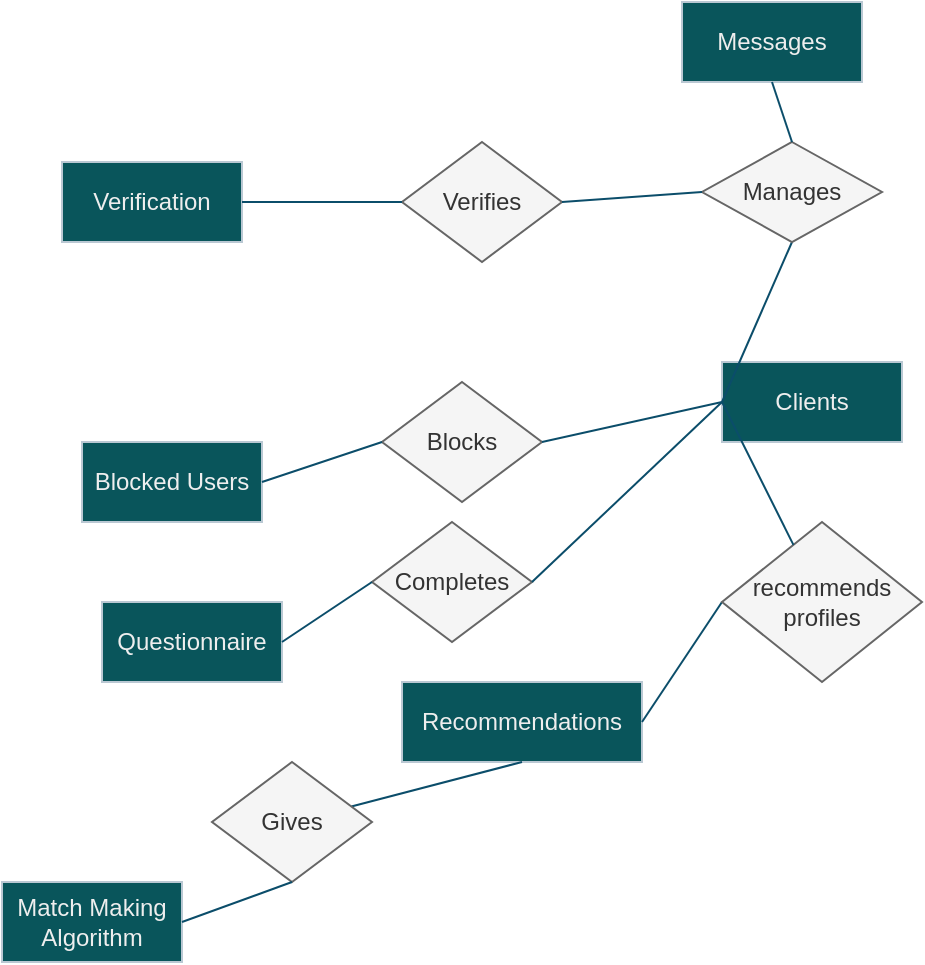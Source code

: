 <mxfile version="20.8.10" type="github">
  <diagram id="R2lEEEUBdFMjLlhIrx00" name="Page-1">
    <mxGraphModel dx="1050" dy="549" grid="1" gridSize="10" guides="1" tooltips="1" connect="1" arrows="1" fold="1" page="1" pageScale="1" pageWidth="850" pageHeight="1100" math="0" shadow="0" extFonts="Permanent Marker^https://fonts.googleapis.com/css?family=Permanent+Marker">
      <root>
        <mxCell id="0" />
        <mxCell id="1" parent="0" />
        <mxCell id="HUj7IY-rN3zVDBHXPgon-1" value="Clients" style="rounded=0;whiteSpace=wrap;html=1;labelBackgroundColor=none;fillColor=#09555B;strokeColor=#BAC8D3;fontColor=#EEEEEE;" parent="1" vertex="1">
          <mxGeometry x="680" y="350" width="90" height="40" as="geometry" />
        </mxCell>
        <mxCell id="HUj7IY-rN3zVDBHXPgon-3" value="Messages" style="rounded=0;whiteSpace=wrap;html=1;labelBackgroundColor=none;fillColor=#09555B;strokeColor=#BAC8D3;fontColor=#EEEEEE;" parent="1" vertex="1">
          <mxGeometry x="660" y="170" width="90" height="40" as="geometry" />
        </mxCell>
        <mxCell id="HUj7IY-rN3zVDBHXPgon-7" value="" style="endArrow=none;html=1;rounded=0;exitX=0;exitY=0.5;exitDx=0;exitDy=0;entryX=0.5;entryY=1;entryDx=0;entryDy=0;labelBackgroundColor=none;strokeColor=#0B4D6A;fontColor=default;" parent="1" source="HUj7IY-rN3zVDBHXPgon-1" target="HUj7IY-rN3zVDBHXPgon-8" edge="1">
          <mxGeometry width="50" height="50" relative="1" as="geometry">
            <mxPoint x="500" y="360" as="sourcePoint" />
            <mxPoint x="630" y="280" as="targetPoint" />
            <Array as="points" />
          </mxGeometry>
        </mxCell>
        <mxCell id="HUj7IY-rN3zVDBHXPgon-8" value="Manages" style="rhombus;whiteSpace=wrap;html=1;labelBackgroundColor=none;fillColor=#f5f5f5;strokeColor=#666666;fontColor=#333333;" parent="1" vertex="1">
          <mxGeometry x="670" y="240" width="90" height="50" as="geometry" />
        </mxCell>
        <mxCell id="HUj7IY-rN3zVDBHXPgon-9" value="" style="endArrow=none;html=1;rounded=0;entryX=0.5;entryY=0;entryDx=0;entryDy=0;exitX=0.5;exitY=1;exitDx=0;exitDy=0;labelBackgroundColor=none;strokeColor=#0B4D6A;fontColor=default;" parent="1" source="HUj7IY-rN3zVDBHXPgon-3" target="HUj7IY-rN3zVDBHXPgon-8" edge="1">
          <mxGeometry width="50" height="50" relative="1" as="geometry">
            <mxPoint x="500" y="360" as="sourcePoint" />
            <mxPoint x="550" y="310" as="targetPoint" />
          </mxGeometry>
        </mxCell>
        <mxCell id="HUj7IY-rN3zVDBHXPgon-10" value="Match Making Algorithm" style="rounded=0;whiteSpace=wrap;html=1;labelBackgroundColor=none;fillColor=#09555B;strokeColor=#BAC8D3;fontColor=#EEEEEE;" parent="1" vertex="1">
          <mxGeometry x="320" y="610" width="90" height="40" as="geometry" />
        </mxCell>
        <mxCell id="HUj7IY-rN3zVDBHXPgon-11" value="Recommendations" style="rounded=0;whiteSpace=wrap;html=1;labelBackgroundColor=none;fillColor=#09555B;strokeColor=#BAC8D3;fontColor=#EEEEEE;" parent="1" vertex="1">
          <mxGeometry x="520" y="510" width="120" height="40" as="geometry" />
        </mxCell>
        <mxCell id="HUj7IY-rN3zVDBHXPgon-12" value="" style="endArrow=none;html=1;rounded=0;exitX=0.5;exitY=1;exitDx=0;exitDy=0;labelBackgroundColor=none;strokeColor=#0B4D6A;fontColor=default;" parent="1" source="HUj7IY-rN3zVDBHXPgon-11" target="HUj7IY-rN3zVDBHXPgon-13" edge="1">
          <mxGeometry width="50" height="50" relative="1" as="geometry">
            <mxPoint x="380" y="510" as="sourcePoint" />
            <mxPoint x="220" y="480" as="targetPoint" />
          </mxGeometry>
        </mxCell>
        <mxCell id="HUj7IY-rN3zVDBHXPgon-13" value="Gives" style="rhombus;whiteSpace=wrap;html=1;labelBackgroundColor=none;fillColor=#f5f5f5;strokeColor=#666666;fontColor=#333333;" parent="1" vertex="1">
          <mxGeometry x="425" y="550" width="80" height="60" as="geometry" />
        </mxCell>
        <mxCell id="HUj7IY-rN3zVDBHXPgon-14" value="" style="endArrow=none;html=1;rounded=0;entryX=1;entryY=0.5;entryDx=0;entryDy=0;labelBackgroundColor=none;strokeColor=#0B4D6A;fontColor=default;exitX=0.5;exitY=1;exitDx=0;exitDy=0;" parent="1" source="HUj7IY-rN3zVDBHXPgon-13" target="HUj7IY-rN3zVDBHXPgon-10" edge="1">
          <mxGeometry width="50" height="50" relative="1" as="geometry">
            <mxPoint x="490" y="580" as="sourcePoint" />
            <mxPoint x="430" y="460" as="targetPoint" />
          </mxGeometry>
        </mxCell>
        <mxCell id="HUj7IY-rN3zVDBHXPgon-15" value="" style="endArrow=none;html=1;rounded=0;exitX=1;exitY=0.5;exitDx=0;exitDy=0;entryX=0;entryY=0.5;entryDx=0;entryDy=0;labelBackgroundColor=none;strokeColor=#0B4D6A;fontColor=default;" parent="1" source="HUj7IY-rN3zVDBHXPgon-11" target="HUj7IY-rN3zVDBHXPgon-16" edge="1">
          <mxGeometry width="50" height="50" relative="1" as="geometry">
            <mxPoint x="510" y="500" as="sourcePoint" />
            <mxPoint x="620" y="460" as="targetPoint" />
          </mxGeometry>
        </mxCell>
        <mxCell id="HUj7IY-rN3zVDBHXPgon-16" value="recommends profiles" style="rhombus;whiteSpace=wrap;html=1;labelBackgroundColor=none;fillColor=#f5f5f5;strokeColor=#666666;fontColor=#333333;" parent="1" vertex="1">
          <mxGeometry x="680" y="430" width="100" height="80" as="geometry" />
        </mxCell>
        <mxCell id="HUj7IY-rN3zVDBHXPgon-17" value="" style="endArrow=none;html=1;rounded=0;entryX=0;entryY=0.5;entryDx=0;entryDy=0;labelBackgroundColor=none;strokeColor=#0B4D6A;fontColor=default;" parent="1" source="HUj7IY-rN3zVDBHXPgon-16" target="HUj7IY-rN3zVDBHXPgon-1" edge="1">
          <mxGeometry width="50" height="50" relative="1" as="geometry">
            <mxPoint x="510" y="500" as="sourcePoint" />
            <mxPoint x="560" y="450" as="targetPoint" />
          </mxGeometry>
        </mxCell>
        <mxCell id="HUj7IY-rN3zVDBHXPgon-19" value="Blocked Users" style="rounded=0;whiteSpace=wrap;html=1;labelBackgroundColor=none;fillColor=#09555B;strokeColor=#BAC8D3;fontColor=#EEEEEE;" parent="1" vertex="1">
          <mxGeometry x="360" y="390" width="90" height="40" as="geometry" />
        </mxCell>
        <mxCell id="HUj7IY-rN3zVDBHXPgon-20" value="Blocks" style="rhombus;whiteSpace=wrap;html=1;labelBackgroundColor=none;fillColor=#f5f5f5;strokeColor=#666666;fontColor=#333333;" parent="1" vertex="1">
          <mxGeometry x="510" y="360" width="80" height="60" as="geometry" />
        </mxCell>
        <mxCell id="HUj7IY-rN3zVDBHXPgon-21" value="" style="endArrow=none;html=1;rounded=0;strokeColor=#0B4D6A;exitX=1;exitY=0.5;exitDx=0;exitDy=0;entryX=0;entryY=0.5;entryDx=0;entryDy=0;" parent="1" source="HUj7IY-rN3zVDBHXPgon-19" target="HUj7IY-rN3zVDBHXPgon-20" edge="1">
          <mxGeometry width="50" height="50" relative="1" as="geometry">
            <mxPoint x="470" y="470" as="sourcePoint" />
            <mxPoint x="520" y="420" as="targetPoint" />
          </mxGeometry>
        </mxCell>
        <mxCell id="HUj7IY-rN3zVDBHXPgon-22" value="" style="endArrow=none;html=1;rounded=0;strokeColor=#0B4D6A;exitX=1;exitY=0.5;exitDx=0;exitDy=0;entryX=0;entryY=0.5;entryDx=0;entryDy=0;" parent="1" source="HUj7IY-rN3zVDBHXPgon-20" target="HUj7IY-rN3zVDBHXPgon-1" edge="1">
          <mxGeometry width="50" height="50" relative="1" as="geometry">
            <mxPoint x="470" y="460" as="sourcePoint" />
            <mxPoint x="530" y="430" as="targetPoint" />
          </mxGeometry>
        </mxCell>
        <mxCell id="A1z5l9FXVLeg3MgY_pQ6-1" value="Questionnaire" style="rounded=0;whiteSpace=wrap;html=1;labelBackgroundColor=none;fillColor=#09555B;strokeColor=#BAC8D3;fontColor=#EEEEEE;" vertex="1" parent="1">
          <mxGeometry x="370" y="470" width="90" height="40" as="geometry" />
        </mxCell>
        <mxCell id="A1z5l9FXVLeg3MgY_pQ6-2" value="Completes" style="rhombus;whiteSpace=wrap;html=1;labelBackgroundColor=none;fillColor=#f5f5f5;strokeColor=#666666;fontColor=#333333;" vertex="1" parent="1">
          <mxGeometry x="505" y="430" width="80" height="60" as="geometry" />
        </mxCell>
        <mxCell id="A1z5l9FXVLeg3MgY_pQ6-3" value="" style="endArrow=none;html=1;rounded=0;strokeColor=#0B4D6A;exitX=1;exitY=0.5;exitDx=0;exitDy=0;entryX=0;entryY=0.5;entryDx=0;entryDy=0;" edge="1" parent="1" source="A1z5l9FXVLeg3MgY_pQ6-1" target="A1z5l9FXVLeg3MgY_pQ6-2">
          <mxGeometry width="50" height="50" relative="1" as="geometry">
            <mxPoint x="460" y="420" as="sourcePoint" />
            <mxPoint x="520" y="400" as="targetPoint" />
          </mxGeometry>
        </mxCell>
        <mxCell id="A1z5l9FXVLeg3MgY_pQ6-4" value="" style="endArrow=none;html=1;rounded=0;strokeColor=#0B4D6A;entryX=0;entryY=0.5;entryDx=0;entryDy=0;exitX=1;exitY=0.5;exitDx=0;exitDy=0;" edge="1" parent="1" source="A1z5l9FXVLeg3MgY_pQ6-2" target="HUj7IY-rN3zVDBHXPgon-1">
          <mxGeometry width="50" height="50" relative="1" as="geometry">
            <mxPoint x="470" y="430" as="sourcePoint" />
            <mxPoint x="530" y="410" as="targetPoint" />
          </mxGeometry>
        </mxCell>
        <mxCell id="A1z5l9FXVLeg3MgY_pQ6-6" value="Verification" style="rounded=0;whiteSpace=wrap;html=1;labelBackgroundColor=none;fillColor=#09555B;strokeColor=#BAC8D3;fontColor=#EEEEEE;" vertex="1" parent="1">
          <mxGeometry x="350" y="250" width="90" height="40" as="geometry" />
        </mxCell>
        <mxCell id="A1z5l9FXVLeg3MgY_pQ6-7" value="Verifies" style="rhombus;whiteSpace=wrap;html=1;labelBackgroundColor=none;fillColor=#f5f5f5;strokeColor=#666666;fontColor=#333333;" vertex="1" parent="1">
          <mxGeometry x="520" y="240" width="80" height="60" as="geometry" />
        </mxCell>
        <mxCell id="A1z5l9FXVLeg3MgY_pQ6-8" value="" style="endArrow=none;html=1;rounded=0;strokeColor=#0B4D6A;exitX=1;exitY=0.5;exitDx=0;exitDy=0;entryX=0;entryY=0.5;entryDx=0;entryDy=0;" edge="1" parent="1" source="A1z5l9FXVLeg3MgY_pQ6-6" target="A1z5l9FXVLeg3MgY_pQ6-7">
          <mxGeometry width="50" height="50" relative="1" as="geometry">
            <mxPoint x="400" y="400" as="sourcePoint" />
            <mxPoint x="450" y="350" as="targetPoint" />
          </mxGeometry>
        </mxCell>
        <mxCell id="A1z5l9FXVLeg3MgY_pQ6-9" value="" style="endArrow=none;html=1;rounded=0;strokeColor=#0B4D6A;exitX=0;exitY=0.5;exitDx=0;exitDy=0;entryX=1;entryY=0.5;entryDx=0;entryDy=0;" edge="1" parent="1" source="HUj7IY-rN3zVDBHXPgon-8" target="A1z5l9FXVLeg3MgY_pQ6-7">
          <mxGeometry width="50" height="50" relative="1" as="geometry">
            <mxPoint x="450" y="280" as="sourcePoint" />
            <mxPoint x="515" y="310" as="targetPoint" />
          </mxGeometry>
        </mxCell>
      </root>
    </mxGraphModel>
  </diagram>
</mxfile>

